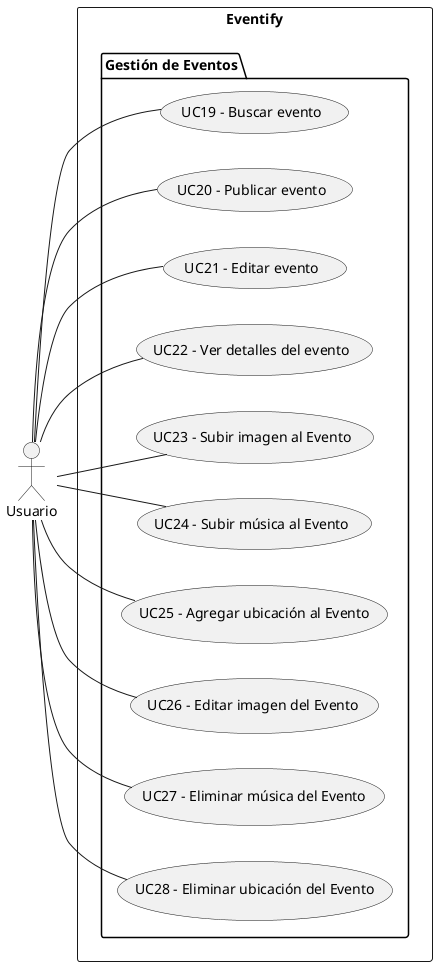 @startuml UseCaseDiagramEventsManagement
    left to right direction
    actor "Usuario" as usuario
    rectangle "Eventify" {
        package "Gestión de Eventos" {
            usecase "UC19 - Buscar evento" as buscarEvento
            usecase "UC20 - Publicar evento" as publicarEvento
            usecase "UC21 - Editar evento" as editarEvento
            usecase "UC22 - Ver detalles del evento" as verDetallesEvento
            usecase "UC23 - Subir imagen al Evento" as subirImagenEvento
            usecase "UC24 - Subir música al Evento" as subirMusicaEvento
            usecase "UC25 - Agregar ubicación al Evento" as agregarUbicacionEvento
            usecase "UC26 - Editar imagen del Evento" as eliminarImagenEvento
            usecase "UC27 - Eliminar música del Evento" as editarMusicaEvento
            usecase "UC28 - Eliminar ubicación del Evento" as editarUbicacionEvento
        }
    }

    usuario -- buscarEvento
    usuario -- publicarEvento
    usuario -- editarEvento
    usuario -- verDetallesEvento
    usuario -- subirImagenEvento
    usuario -- subirMusicaEvento
    usuario -- agregarUbicacionEvento
    usuario -- eliminarImagenEvento
    usuario -- editarMusicaEvento
    usuario -- editarUbicacionEvento
@enduml
